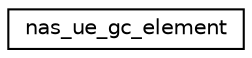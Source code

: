 digraph "Graphical Class Hierarchy"
{
 // LATEX_PDF_SIZE
  edge [fontname="Helvetica",fontsize="10",labelfontname="Helvetica",labelfontsize="10"];
  node [fontname="Helvetica",fontsize="10",shape=record];
  rankdir="LR";
  Node0 [label="nas_ue_gc_element",height=0.2,width=0.4,color="black", fillcolor="white", style="filled",URL="$structnas__ue__gc__element.html",tooltip=" "];
}

